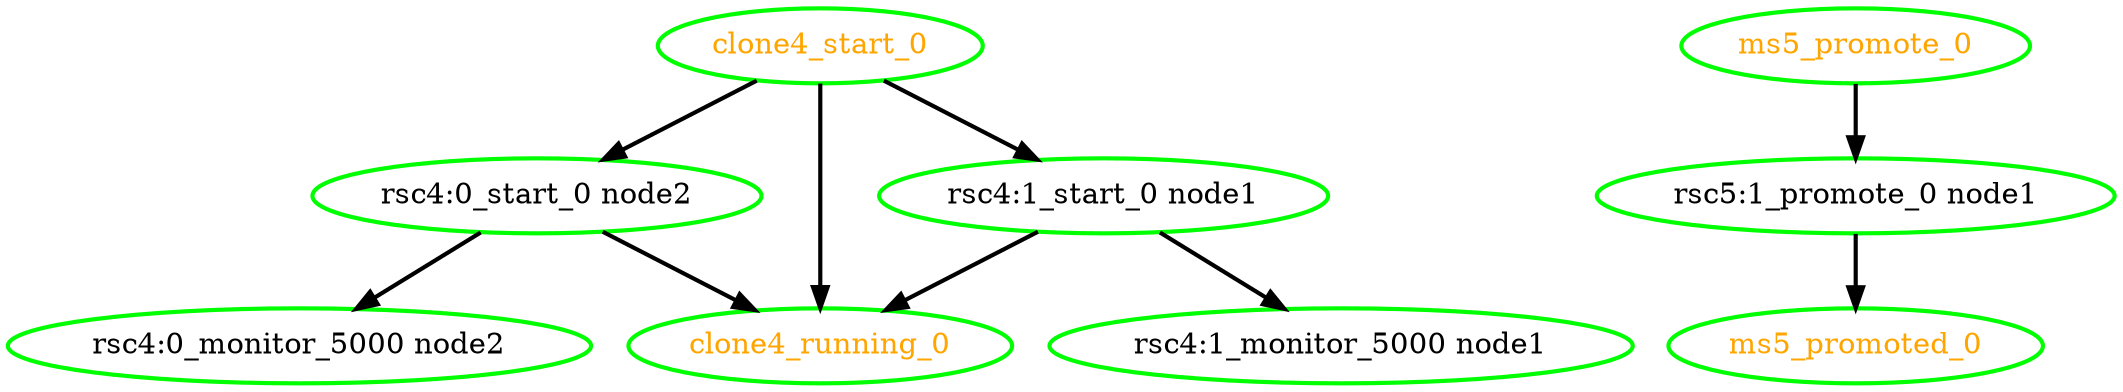  digraph "g" {
"clone4_running_0" [ style=bold color="green" fontcolor="orange"]
"clone4_start_0" -> "clone4_running_0" [ style = bold]
"clone4_start_0" -> "rsc4:0_start_0 node2" [ style = bold]
"clone4_start_0" -> "rsc4:1_start_0 node1" [ style = bold]
"clone4_start_0" [ style=bold color="green" fontcolor="orange"]
"ms5_promote_0" -> "rsc5:1_promote_0 node1" [ style = bold]
"ms5_promote_0" [ style=bold color="green" fontcolor="orange"]
"ms5_promoted_0" [ style=bold color="green" fontcolor="orange"]
"rsc4:0_monitor_5000 node2" [ style=bold color="green" fontcolor="black"]
"rsc4:0_start_0 node2" -> "clone4_running_0" [ style = bold]
"rsc4:0_start_0 node2" -> "rsc4:0_monitor_5000 node2" [ style = bold]
"rsc4:0_start_0 node2" [ style=bold color="green" fontcolor="black"]
"rsc4:1_monitor_5000 node1" [ style=bold color="green" fontcolor="black"]
"rsc4:1_start_0 node1" -> "clone4_running_0" [ style = bold]
"rsc4:1_start_0 node1" -> "rsc4:1_monitor_5000 node1" [ style = bold]
"rsc4:1_start_0 node1" [ style=bold color="green" fontcolor="black"]
"rsc5:1_promote_0 node1" -> "ms5_promoted_0" [ style = bold]
"rsc5:1_promote_0 node1" [ style=bold color="green" fontcolor="black"]
}
